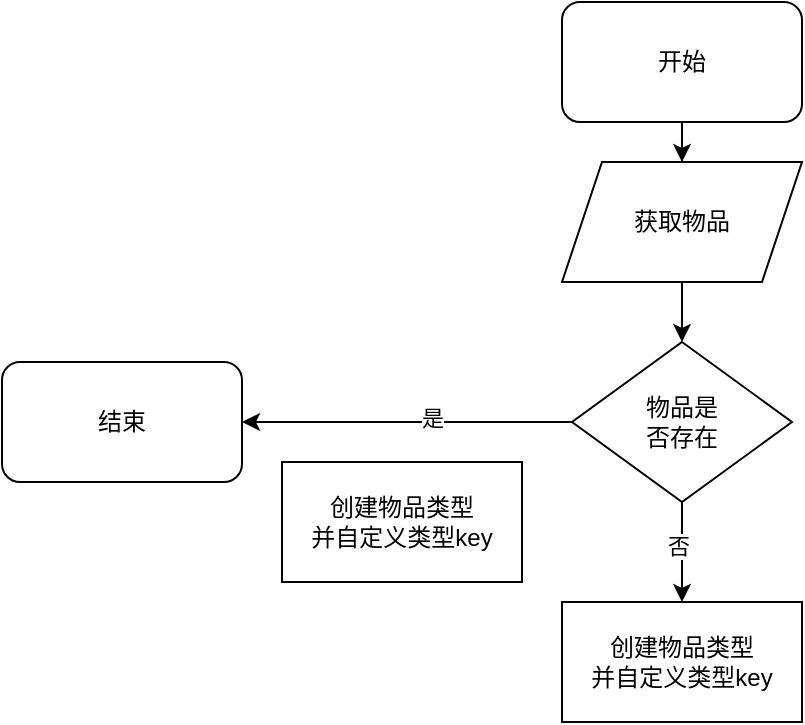 <mxfile version="23.1.1" type="github">
  <diagram id="C5RBs43oDa-KdzZeNtuy" name="Page-1">
    <mxGraphModel dx="1160" dy="687" grid="1" gridSize="10" guides="1" tooltips="1" connect="1" arrows="1" fold="1" page="1" pageScale="1" pageWidth="827" pageHeight="1169" math="0" shadow="0">
      <root>
        <mxCell id="WIyWlLk6GJQsqaUBKTNV-0" />
        <mxCell id="WIyWlLk6GJQsqaUBKTNV-1" parent="WIyWlLk6GJQsqaUBKTNV-0" />
        <mxCell id="iHfLq7_6baQm32PXwItL-1" value="开始" style="rounded=1;whiteSpace=wrap;html=1;" vertex="1" parent="WIyWlLk6GJQsqaUBKTNV-1">
          <mxGeometry x="590" y="40" width="120" height="60" as="geometry" />
        </mxCell>
        <mxCell id="iHfLq7_6baQm32PXwItL-2" value="结束" style="rounded=1;whiteSpace=wrap;html=1;" vertex="1" parent="WIyWlLk6GJQsqaUBKTNV-1">
          <mxGeometry x="310" y="220" width="120" height="60" as="geometry" />
        </mxCell>
        <mxCell id="iHfLq7_6baQm32PXwItL-3" value="创建物品类型&lt;br&gt;并自定义类型key" style="rounded=0;whiteSpace=wrap;html=1;" vertex="1" parent="WIyWlLk6GJQsqaUBKTNV-1">
          <mxGeometry x="590" y="340" width="120" height="60" as="geometry" />
        </mxCell>
        <mxCell id="iHfLq7_6baQm32PXwItL-6" value="" style="edgeStyle=orthogonalEdgeStyle;rounded=0;orthogonalLoop=1;jettySize=auto;html=1;" edge="1" parent="WIyWlLk6GJQsqaUBKTNV-1" source="iHfLq7_6baQm32PXwItL-1" target="iHfLq7_6baQm32PXwItL-4">
          <mxGeometry relative="1" as="geometry">
            <mxPoint x="650" y="100" as="sourcePoint" />
            <mxPoint x="650" y="220" as="targetPoint" />
          </mxGeometry>
        </mxCell>
        <mxCell id="iHfLq7_6baQm32PXwItL-8" value="" style="edgeStyle=orthogonalEdgeStyle;rounded=0;orthogonalLoop=1;jettySize=auto;html=1;" edge="1" parent="WIyWlLk6GJQsqaUBKTNV-1" source="iHfLq7_6baQm32PXwItL-4" target="iHfLq7_6baQm32PXwItL-7">
          <mxGeometry relative="1" as="geometry" />
        </mxCell>
        <mxCell id="iHfLq7_6baQm32PXwItL-4" value="获取物品" style="shape=parallelogram;perimeter=parallelogramPerimeter;whiteSpace=wrap;html=1;fixedSize=1;" vertex="1" parent="WIyWlLk6GJQsqaUBKTNV-1">
          <mxGeometry x="590" y="120" width="120" height="60" as="geometry" />
        </mxCell>
        <mxCell id="iHfLq7_6baQm32PXwItL-9" value="" style="edgeStyle=orthogonalEdgeStyle;rounded=0;orthogonalLoop=1;jettySize=auto;html=1;" edge="1" parent="WIyWlLk6GJQsqaUBKTNV-1" source="iHfLq7_6baQm32PXwItL-7" target="iHfLq7_6baQm32PXwItL-3">
          <mxGeometry relative="1" as="geometry" />
        </mxCell>
        <mxCell id="iHfLq7_6baQm32PXwItL-12" value="否" style="edgeLabel;html=1;align=center;verticalAlign=middle;resizable=0;points=[];" vertex="1" connectable="0" parent="iHfLq7_6baQm32PXwItL-9">
          <mxGeometry x="-0.131" y="-2" relative="1" as="geometry">
            <mxPoint as="offset" />
          </mxGeometry>
        </mxCell>
        <mxCell id="iHfLq7_6baQm32PXwItL-10" value="" style="edgeStyle=orthogonalEdgeStyle;rounded=0;orthogonalLoop=1;jettySize=auto;html=1;" edge="1" parent="WIyWlLk6GJQsqaUBKTNV-1" source="iHfLq7_6baQm32PXwItL-7" target="iHfLq7_6baQm32PXwItL-2">
          <mxGeometry relative="1" as="geometry" />
        </mxCell>
        <mxCell id="iHfLq7_6baQm32PXwItL-11" value="是" style="edgeLabel;html=1;align=center;verticalAlign=middle;resizable=0;points=[];" vertex="1" connectable="0" parent="iHfLq7_6baQm32PXwItL-10">
          <mxGeometry x="-0.153" y="-2" relative="1" as="geometry">
            <mxPoint as="offset" />
          </mxGeometry>
        </mxCell>
        <mxCell id="iHfLq7_6baQm32PXwItL-7" value="物品是&lt;br&gt;否存在" style="rhombus;whiteSpace=wrap;html=1;" vertex="1" parent="WIyWlLk6GJQsqaUBKTNV-1">
          <mxGeometry x="595" y="210" width="110" height="80" as="geometry" />
        </mxCell>
        <mxCell id="iHfLq7_6baQm32PXwItL-13" value="创建物品类型&lt;br&gt;并自定义类型key" style="rounded=0;whiteSpace=wrap;html=1;" vertex="1" parent="WIyWlLk6GJQsqaUBKTNV-1">
          <mxGeometry x="450" y="270" width="120" height="60" as="geometry" />
        </mxCell>
      </root>
    </mxGraphModel>
  </diagram>
</mxfile>
